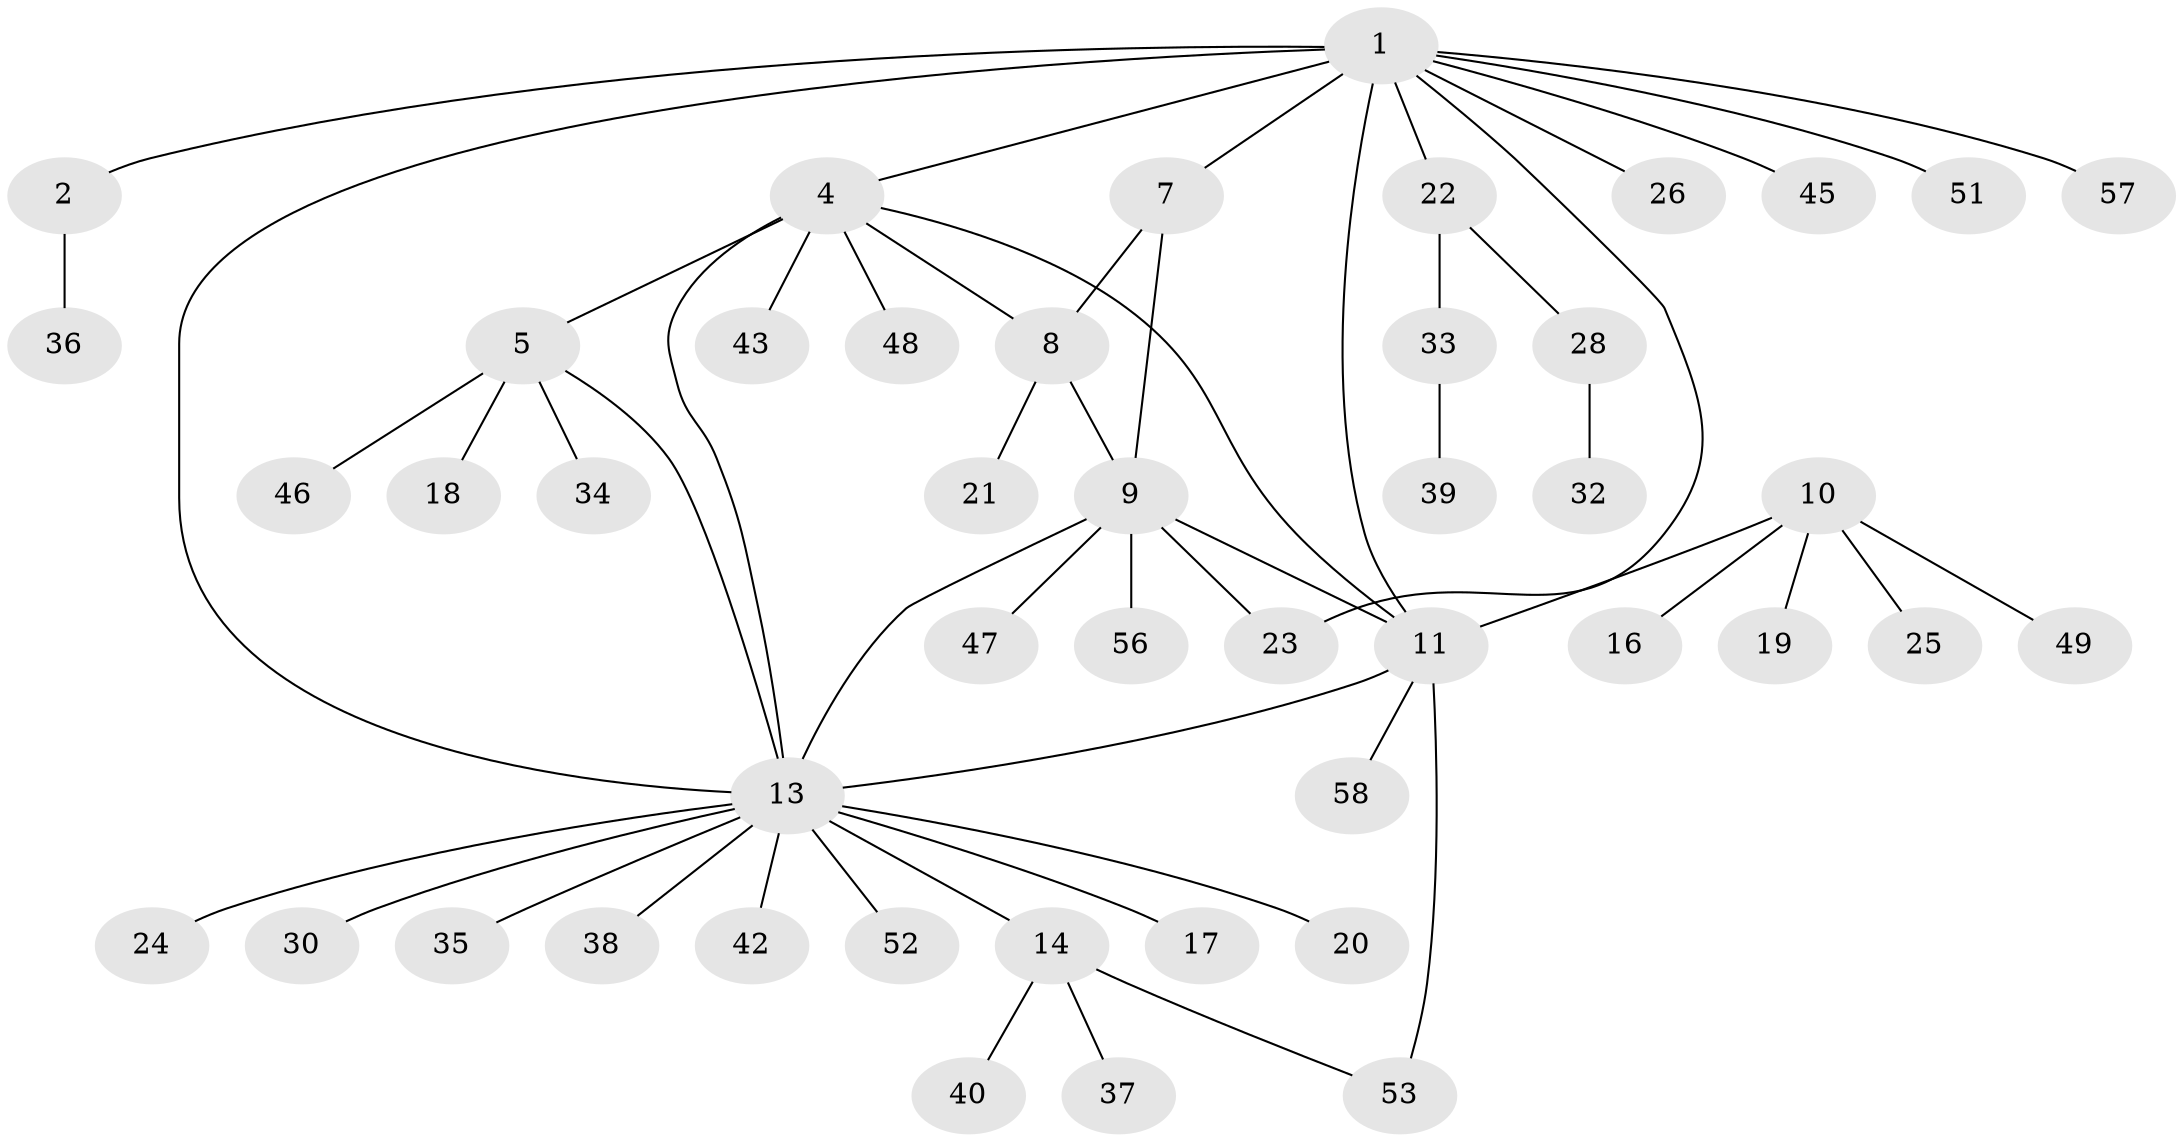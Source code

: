 // Generated by graph-tools (version 1.1) at 2025/52/02/27/25 19:52:22]
// undirected, 46 vertices, 55 edges
graph export_dot {
graph [start="1"]
  node [color=gray90,style=filled];
  1 [super="+3"];
  2 [super="+41"];
  4 [super="+6"];
  5 [super="+27"];
  7;
  8 [super="+60"];
  9 [super="+54"];
  10 [super="+59"];
  11 [super="+12"];
  13 [super="+15"];
  14 [super="+55"];
  16;
  17;
  18;
  19;
  20 [super="+29"];
  21 [super="+31"];
  22 [super="+44"];
  23;
  24;
  25;
  26;
  28;
  30;
  32;
  33 [super="+50"];
  34;
  35;
  36;
  37;
  38;
  39;
  40;
  42;
  43;
  45;
  46;
  47;
  48;
  49;
  51;
  52;
  53;
  56;
  57;
  58;
  1 -- 2 [weight=2];
  1 -- 4;
  1 -- 13;
  1 -- 22;
  1 -- 45;
  1 -- 7;
  1 -- 11;
  1 -- 51;
  1 -- 23;
  1 -- 57;
  1 -- 26;
  2 -- 36;
  4 -- 5 [weight=2];
  4 -- 48;
  4 -- 8;
  4 -- 43;
  4 -- 13;
  4 -- 11;
  5 -- 18;
  5 -- 34;
  5 -- 46;
  5 -- 13;
  7 -- 8;
  7 -- 9;
  8 -- 9;
  8 -- 21;
  9 -- 11;
  9 -- 23;
  9 -- 47;
  9 -- 56;
  9 -- 13;
  10 -- 11 [weight=2];
  10 -- 16;
  10 -- 19;
  10 -- 25;
  10 -- 49;
  11 -- 53;
  11 -- 58;
  11 -- 13;
  13 -- 14 [weight=2];
  13 -- 17;
  13 -- 20;
  13 -- 24;
  13 -- 30;
  13 -- 35;
  13 -- 38;
  13 -- 42;
  13 -- 52;
  14 -- 37;
  14 -- 40;
  14 -- 53;
  22 -- 28;
  22 -- 33;
  28 -- 32;
  33 -- 39;
}
